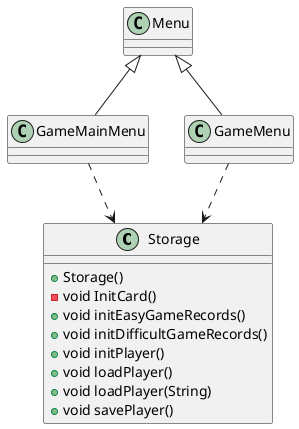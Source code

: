 @startuml


class Storage {
    + Storage()
    - void InitCard()
    + void initEasyGameRecords()
    + void initDifficultGameRecords()
    + void initPlayer()
    + void loadPlayer()
    + void loadPlayer(String)
    + void savePlayer()
}

GameMainMenu ..> Storage
GameMenu ..> Storage
GameMainMenu --up|> Menu
GameMenu --up|> Menu
@enduml
